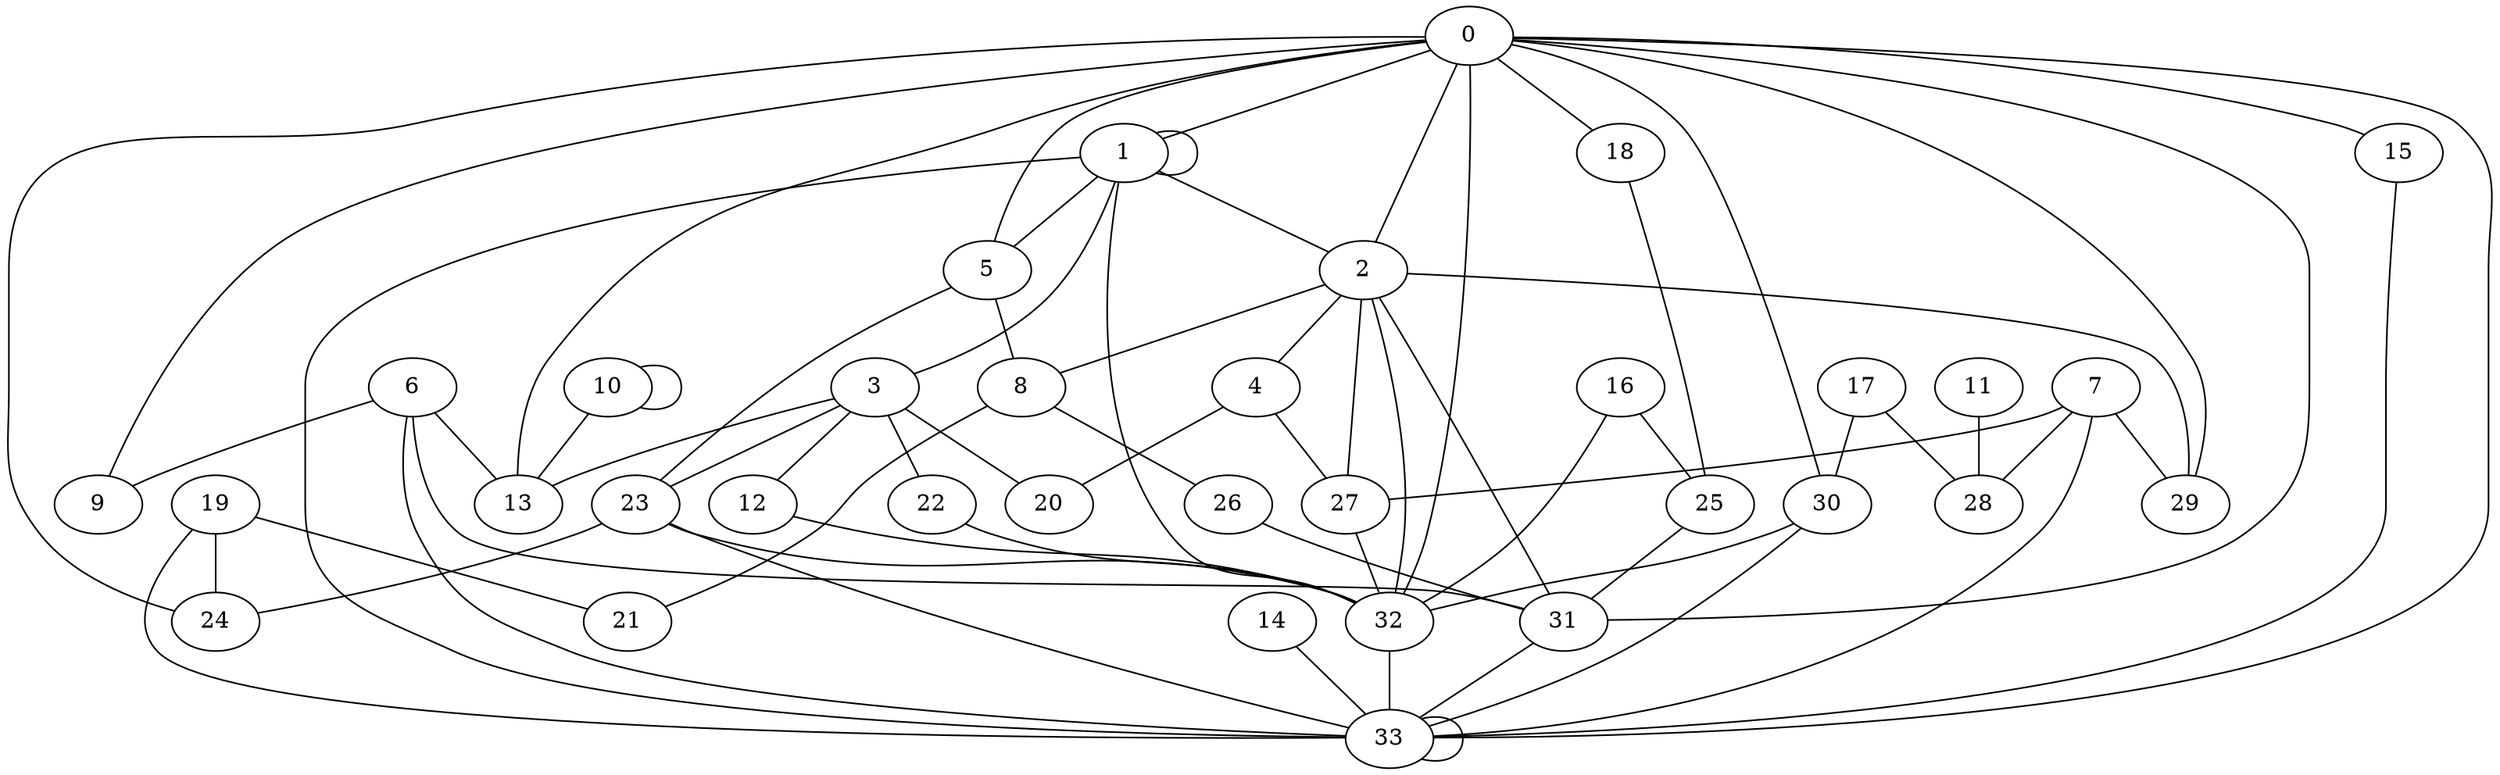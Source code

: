 graph  {
0;
1;
2;
3;
4;
5;
6;
7;
8;
9;
10;
11;
12;
13;
14;
15;
16;
17;
18;
19;
20;
21;
22;
23;
24;
25;
26;
27;
28;
29;
30;
31;
32;
33;
0 -- 5;
0 -- 15;
0 -- 2;
0 -- 13;
0 -- 33;
0 -- 32;
0 -- 18;
0 -- 1;
0 -- 29;
0 -- 24;
0 -- 9;
0 -- 31;
0 -- 30;
1 -- 33;
1 -- 1;
1 -- 3;
1 -- 5;
1 -- 2;
1 -- 32;
2 -- 32;
2 -- 8;
2 -- 29;
2 -- 27;
2 -- 31;
2 -- 4;
3 -- 23;
3 -- 20;
3 -- 12;
3 -- 22;
3 -- 13;
4 -- 20;
4 -- 27;
5 -- 8;
5 -- 23;
6 -- 33;
6 -- 31;
6 -- 13;
6 -- 9;
7 -- 29;
7 -- 27;
7 -- 28;
7 -- 33;
8 -- 26;
8 -- 21;
10 -- 13;
10 -- 10;
11 -- 28;
12 -- 32;
14 -- 33;
15 -- 33;
16 -- 32;
16 -- 25;
17 -- 28;
17 -- 30;
18 -- 25;
19 -- 24;
19 -- 21;
19 -- 33;
22 -- 32;
23 -- 33;
23 -- 24;
23 -- 32;
25 -- 31;
26 -- 31;
27 -- 32;
30 -- 33;
30 -- 32;
31 -- 33;
32 -- 33;
33 -- 33;
}
